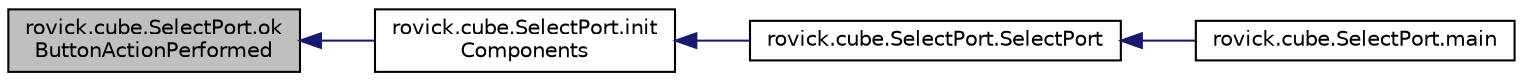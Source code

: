 digraph "rovick.cube.SelectPort.okButtonActionPerformed"
{
  edge [fontname="Helvetica",fontsize="10",labelfontname="Helvetica",labelfontsize="10"];
  node [fontname="Helvetica",fontsize="10",shape=record];
  rankdir="LR";
  Node2 [label="rovick.cube.SelectPort.ok\lButtonActionPerformed",height=0.2,width=0.4,color="black", fillcolor="grey75", style="filled", fontcolor="black"];
  Node2 -> Node3 [dir="back",color="midnightblue",fontsize="10",style="solid",fontname="Helvetica"];
  Node3 [label="rovick.cube.SelectPort.init\lComponents",height=0.2,width=0.4,color="black", fillcolor="white", style="filled",URL="$classrovick_1_1cube_1_1_select_port_ad78a929ef2ebcc6adf855d036c26b6e8.html#ad78a929ef2ebcc6adf855d036c26b6e8"];
  Node3 -> Node4 [dir="back",color="midnightblue",fontsize="10",style="solid",fontname="Helvetica"];
  Node4 [label="rovick.cube.SelectPort.SelectPort",height=0.2,width=0.4,color="black", fillcolor="white", style="filled",URL="$classrovick_1_1cube_1_1_select_port_aea82c9092e31a7558783d8cb178ca926.html#aea82c9092e31a7558783d8cb178ca926"];
  Node4 -> Node5 [dir="back",color="midnightblue",fontsize="10",style="solid",fontname="Helvetica"];
  Node5 [label="rovick.cube.SelectPort.main",height=0.2,width=0.4,color="black", fillcolor="white", style="filled",URL="$classrovick_1_1cube_1_1_select_port_aaa444620a61bc23473f79b62089721dd.html#aaa444620a61bc23473f79b62089721dd"];
}
